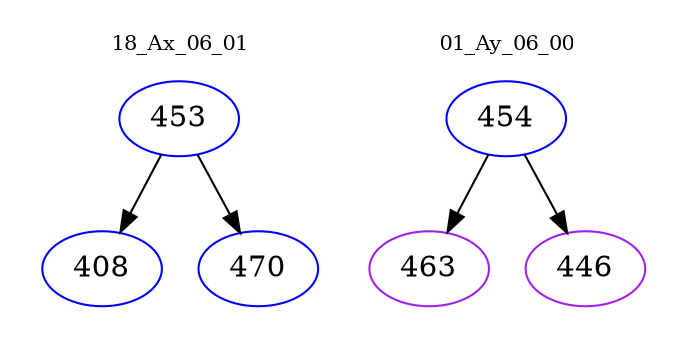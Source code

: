 digraph{
subgraph cluster_0 {
color = white
label = "18_Ax_06_01";
fontsize=10;
T0_453 [label="453", color="blue"]
T0_453 -> T0_408 [color="black"]
T0_408 [label="408", color="blue"]
T0_453 -> T0_470 [color="black"]
T0_470 [label="470", color="blue"]
}
subgraph cluster_1 {
color = white
label = "01_Ay_06_00";
fontsize=10;
T1_454 [label="454", color="blue"]
T1_454 -> T1_463 [color="black"]
T1_463 [label="463", color="purple"]
T1_454 -> T1_446 [color="black"]
T1_446 [label="446", color="purple"]
}
}
